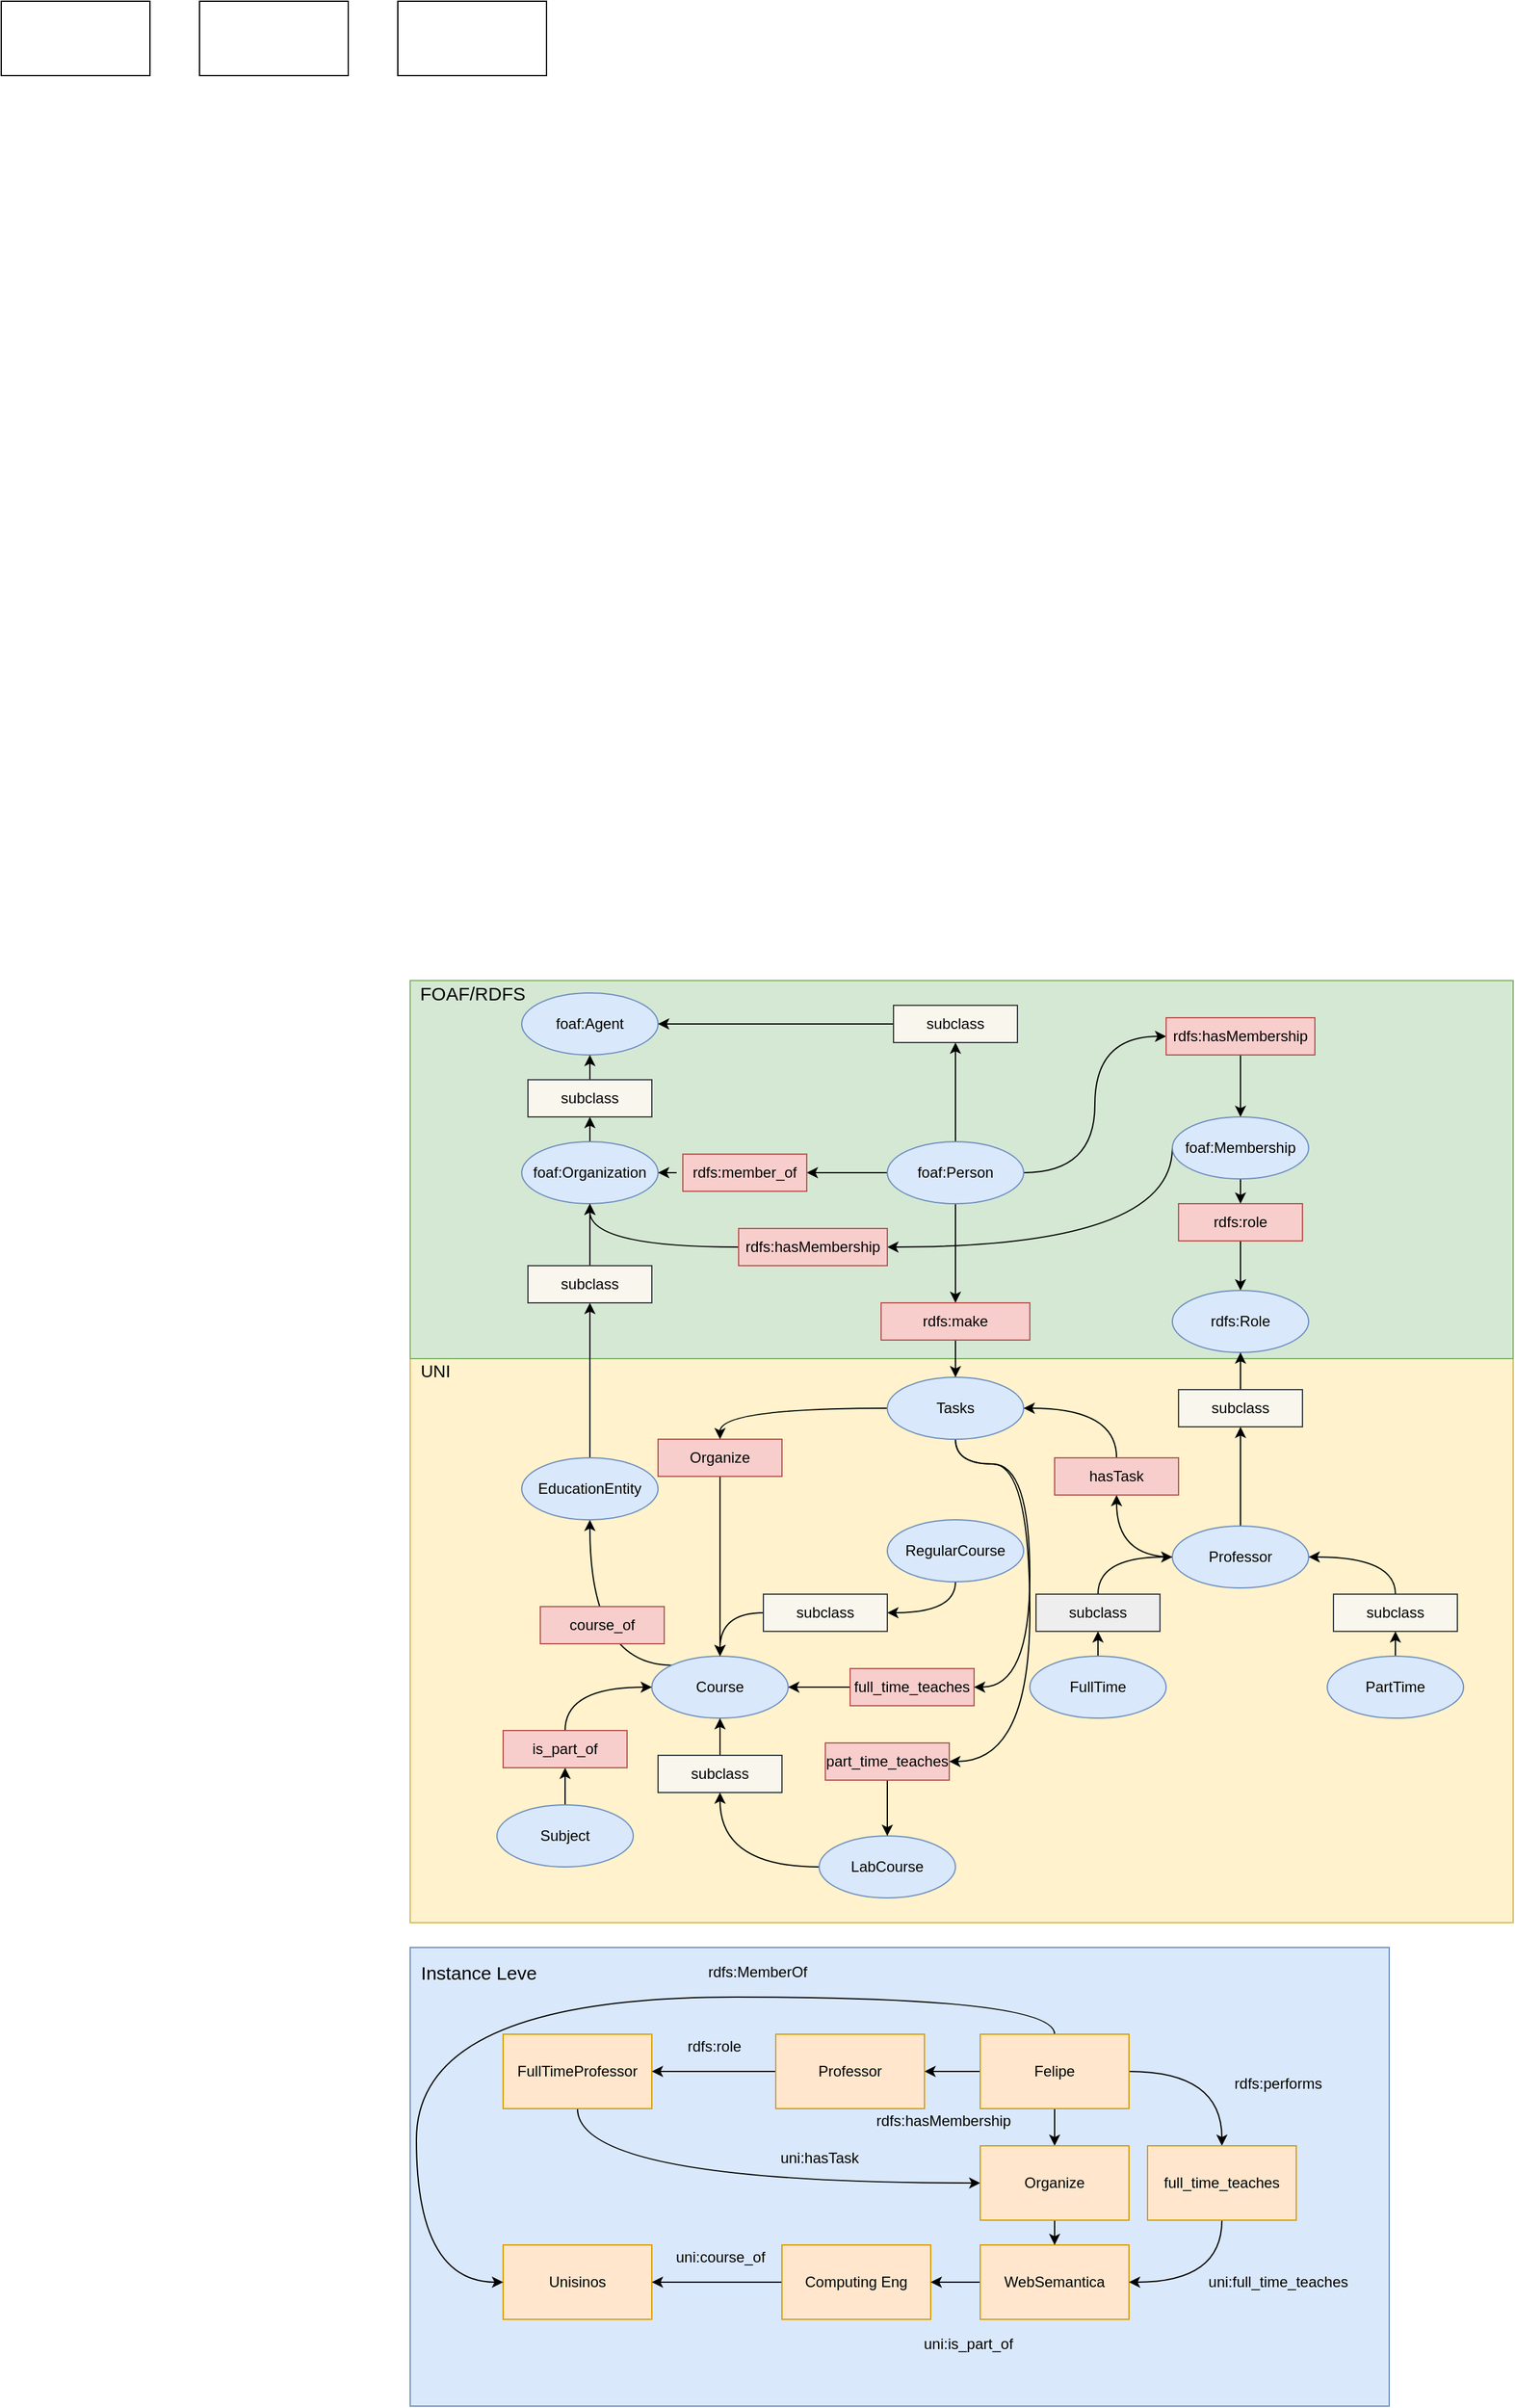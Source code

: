 <mxfile version="14.7.10" type="github"><diagram id="xrlx_nvvrffVGbYDYl9g" name="Page-1"><mxGraphModel dx="2885" dy="1759" grid="1" gridSize="10" guides="1" tooltips="1" connect="1" arrows="1" fold="1" page="1" pageScale="1" pageWidth="850" pageHeight="1100" math="0" shadow="0"><root><mxCell id="0"/><mxCell id="1" parent="0"/><mxCell id="8QBZ2z6bHLx0QwDEDI_H-75" value="" style="rounded=0;whiteSpace=wrap;html=1;fillColor=#dae8fc;strokeColor=#6c8ebf;" vertex="1" parent="1"><mxGeometry x="-680" y="540" width="790" height="370" as="geometry"/></mxCell><mxCell id="8QBZ2z6bHLx0QwDEDI_H-41" value="" style="rounded=0;whiteSpace=wrap;html=1;fillColor=#fff2cc;strokeColor=#d6b656;" vertex="1" parent="1"><mxGeometry x="-680" y="65" width="890" height="455" as="geometry"/></mxCell><mxCell id="8QBZ2z6bHLx0QwDEDI_H-42" value="" style="rounded=0;whiteSpace=wrap;html=1;fillColor=#d5e8d4;strokeColor=#82b366;" vertex="1" parent="1"><mxGeometry x="-680" y="-240" width="890" height="305" as="geometry"/></mxCell><mxCell id="8QBZ2z6bHLx0QwDEDI_H-4" style="edgeStyle=orthogonalEdgeStyle;curved=1;rounded=0;orthogonalLoop=1;jettySize=auto;html=1;exitX=0.5;exitY=0;exitDx=0;exitDy=0;entryX=0.5;entryY=1;entryDx=0;entryDy=0;" edge="1" parent="1" source="FBNfkaQ2z-5deiAo7KWr-1" target="FBNfkaQ2z-5deiAo7KWr-8"><mxGeometry relative="1" as="geometry"/></mxCell><mxCell id="FBNfkaQ2z-5deiAo7KWr-1" value="Subject" style="ellipse;whiteSpace=wrap;html=1;fillColor=#dae8fc;strokeColor=#6c8ebf;" parent="1" vertex="1"><mxGeometry x="-610" y="425" width="110" height="50" as="geometry"/></mxCell><mxCell id="8QBZ2z6bHLx0QwDEDI_H-6" style="edgeStyle=orthogonalEdgeStyle;curved=1;rounded=0;orthogonalLoop=1;jettySize=auto;html=1;exitX=0;exitY=0;exitDx=0;exitDy=0;entryX=0.5;entryY=1;entryDx=0;entryDy=0;" edge="1" parent="1" source="FBNfkaQ2z-5deiAo7KWr-2" target="8QBZ2z6bHLx0QwDEDI_H-5"><mxGeometry relative="1" as="geometry"><Array as="points"><mxPoint x="-535" y="312"/></Array></mxGeometry></mxCell><mxCell id="FBNfkaQ2z-5deiAo7KWr-2" value="Course" style="ellipse;whiteSpace=wrap;html=1;fillColor=#dae8fc;strokeColor=#6c8ebf;" parent="1" vertex="1"><mxGeometry x="-485" y="305" width="110" height="50" as="geometry"/></mxCell><mxCell id="FBNfkaQ2z-5deiAo7KWr-36" style="edgeStyle=orthogonalEdgeStyle;curved=1;rounded=0;orthogonalLoop=1;jettySize=auto;html=1;exitX=0.5;exitY=1;exitDx=0;exitDy=0;entryX=1;entryY=0.5;entryDx=0;entryDy=0;" parent="1" source="FBNfkaQ2z-5deiAo7KWr-3" target="FBNfkaQ2z-5deiAo7KWr-9" edge="1"><mxGeometry relative="1" as="geometry"/></mxCell><mxCell id="FBNfkaQ2z-5deiAo7KWr-3" value="RegularCourse" style="ellipse;whiteSpace=wrap;html=1;fillColor=#dae8fc;strokeColor=#6c8ebf;" parent="1" vertex="1"><mxGeometry x="-295" y="195" width="110" height="50" as="geometry"/></mxCell><mxCell id="FBNfkaQ2z-5deiAo7KWr-42" style="edgeStyle=orthogonalEdgeStyle;curved=1;rounded=0;orthogonalLoop=1;jettySize=auto;html=1;exitX=0;exitY=0.5;exitDx=0;exitDy=0;entryX=0.5;entryY=1;entryDx=0;entryDy=0;" parent="1" source="FBNfkaQ2z-5deiAo7KWr-4" target="FBNfkaQ2z-5deiAo7KWr-11" edge="1"><mxGeometry relative="1" as="geometry"/></mxCell><mxCell id="FBNfkaQ2z-5deiAo7KWr-4" value="LabCourse" style="ellipse;whiteSpace=wrap;html=1;fillColor=#dae8fc;strokeColor=#6c8ebf;" parent="1" vertex="1"><mxGeometry x="-350" y="450" width="110" height="50" as="geometry"/></mxCell><mxCell id="FBNfkaQ2z-5deiAo7KWr-22" style="edgeStyle=orthogonalEdgeStyle;curved=1;rounded=0;orthogonalLoop=1;jettySize=auto;html=1;exitX=0.5;exitY=0;exitDx=0;exitDy=0;entryX=0.5;entryY=1;entryDx=0;entryDy=0;" parent="1" source="FBNfkaQ2z-5deiAo7KWr-5" target="FBNfkaQ2z-5deiAo7KWr-12" edge="1"><mxGeometry relative="1" as="geometry"/></mxCell><mxCell id="FBNfkaQ2z-5deiAo7KWr-5" value="FullTime" style="ellipse;whiteSpace=wrap;html=1;fillColor=#dae8fc;strokeColor=#6c8ebf;" parent="1" vertex="1"><mxGeometry x="-180" y="305" width="110" height="50" as="geometry"/></mxCell><mxCell id="8QBZ2z6bHLx0QwDEDI_H-34" style="edgeStyle=orthogonalEdgeStyle;curved=1;rounded=0;orthogonalLoop=1;jettySize=auto;html=1;exitX=0.5;exitY=0;exitDx=0;exitDy=0;entryX=0.5;entryY=1;entryDx=0;entryDy=0;" edge="1" parent="1" source="FBNfkaQ2z-5deiAo7KWr-6" target="8QBZ2z6bHLx0QwDEDI_H-33"><mxGeometry relative="1" as="geometry"/></mxCell><mxCell id="8QBZ2z6bHLx0QwDEDI_H-100" style="edgeStyle=orthogonalEdgeStyle;curved=1;rounded=0;orthogonalLoop=1;jettySize=auto;html=1;exitX=0;exitY=0.5;exitDx=0;exitDy=0;entryX=0.5;entryY=1;entryDx=0;entryDy=0;" edge="1" parent="1" source="FBNfkaQ2z-5deiAo7KWr-6" target="8QBZ2z6bHLx0QwDEDI_H-99"><mxGeometry relative="1" as="geometry"/></mxCell><mxCell id="FBNfkaQ2z-5deiAo7KWr-6" value="Professor " style="ellipse;whiteSpace=wrap;html=1;fillColor=#dae8fc;strokeColor=#6c8ebf;" parent="1" vertex="1"><mxGeometry x="-65" y="200" width="110" height="50" as="geometry"/></mxCell><mxCell id="FBNfkaQ2z-5deiAo7KWr-25" style="edgeStyle=orthogonalEdgeStyle;curved=1;rounded=0;orthogonalLoop=1;jettySize=auto;html=1;exitX=0.5;exitY=0;exitDx=0;exitDy=0;entryX=0.5;entryY=1;entryDx=0;entryDy=0;" parent="1" source="FBNfkaQ2z-5deiAo7KWr-7" target="FBNfkaQ2z-5deiAo7KWr-13" edge="1"><mxGeometry relative="1" as="geometry"><Array as="points"><mxPoint x="115" y="305"/></Array></mxGeometry></mxCell><mxCell id="FBNfkaQ2z-5deiAo7KWr-7" value="PartTime" style="ellipse;whiteSpace=wrap;html=1;fillColor=#dae8fc;strokeColor=#6c8ebf;" parent="1" vertex="1"><mxGeometry x="60" y="305" width="110" height="50" as="geometry"/></mxCell><mxCell id="8QBZ2z6bHLx0QwDEDI_H-2" style="edgeStyle=orthogonalEdgeStyle;rounded=0;orthogonalLoop=1;jettySize=auto;html=1;exitX=0.5;exitY=0;exitDx=0;exitDy=0;entryX=0;entryY=0.5;entryDx=0;entryDy=0;curved=1;" edge="1" parent="1" source="FBNfkaQ2z-5deiAo7KWr-8" target="FBNfkaQ2z-5deiAo7KWr-2"><mxGeometry relative="1" as="geometry"/></mxCell><mxCell id="FBNfkaQ2z-5deiAo7KWr-8" value="is_part_of" style="rounded=0;whiteSpace=wrap;html=1;fillColor=#f8cecc;strokeColor=#b85450;" parent="1" vertex="1"><mxGeometry x="-605" y="365" width="100" height="30" as="geometry"/></mxCell><mxCell id="FBNfkaQ2z-5deiAo7KWr-37" style="edgeStyle=orthogonalEdgeStyle;curved=1;rounded=0;orthogonalLoop=1;jettySize=auto;html=1;exitX=0;exitY=0.5;exitDx=0;exitDy=0;" parent="1" source="FBNfkaQ2z-5deiAo7KWr-9" target="FBNfkaQ2z-5deiAo7KWr-2" edge="1"><mxGeometry relative="1" as="geometry"/></mxCell><mxCell id="FBNfkaQ2z-5deiAo7KWr-9" value="subclass" style="rounded=0;whiteSpace=wrap;html=1;fillColor=#f9f7ed;strokeColor=#36393d;" parent="1" vertex="1"><mxGeometry x="-395" y="255" width="100" height="30" as="geometry"/></mxCell><mxCell id="FBNfkaQ2z-5deiAo7KWr-39" style="edgeStyle=orthogonalEdgeStyle;curved=1;rounded=0;orthogonalLoop=1;jettySize=auto;html=1;exitX=0;exitY=0.5;exitDx=0;exitDy=0;entryX=1;entryY=0.5;entryDx=0;entryDy=0;" parent="1" source="FBNfkaQ2z-5deiAo7KWr-10" target="FBNfkaQ2z-5deiAo7KWr-2" edge="1"><mxGeometry relative="1" as="geometry"/></mxCell><mxCell id="FBNfkaQ2z-5deiAo7KWr-10" value="full_time_teaches" style="rounded=0;whiteSpace=wrap;html=1;fillColor=#f8cecc;strokeColor=#b85450;" parent="1" vertex="1"><mxGeometry x="-325" y="315" width="100" height="30" as="geometry"/></mxCell><mxCell id="FBNfkaQ2z-5deiAo7KWr-43" style="edgeStyle=orthogonalEdgeStyle;curved=1;rounded=0;orthogonalLoop=1;jettySize=auto;html=1;exitX=0.5;exitY=0;exitDx=0;exitDy=0;entryX=0.5;entryY=1;entryDx=0;entryDy=0;" parent="1" source="FBNfkaQ2z-5deiAo7KWr-11" target="FBNfkaQ2z-5deiAo7KWr-2" edge="1"><mxGeometry relative="1" as="geometry"/></mxCell><mxCell id="FBNfkaQ2z-5deiAo7KWr-11" value="subclass" style="rounded=0;whiteSpace=wrap;html=1;fillColor=#f9f7ed;strokeColor=#36393d;" parent="1" vertex="1"><mxGeometry x="-480" y="385" width="100" height="30" as="geometry"/></mxCell><mxCell id="FBNfkaQ2z-5deiAo7KWr-23" style="edgeStyle=orthogonalEdgeStyle;curved=1;rounded=0;orthogonalLoop=1;jettySize=auto;html=1;exitX=0.5;exitY=0;exitDx=0;exitDy=0;entryX=0;entryY=0.5;entryDx=0;entryDy=0;" parent="1" source="FBNfkaQ2z-5deiAo7KWr-12" target="FBNfkaQ2z-5deiAo7KWr-6" edge="1"><mxGeometry relative="1" as="geometry"/></mxCell><mxCell id="FBNfkaQ2z-5deiAo7KWr-12" value="subclass" style="rounded=0;whiteSpace=wrap;html=1;fillColor=#eeeeee;strokeColor=#36393d;" parent="1" vertex="1"><mxGeometry x="-175" y="255" width="100" height="30" as="geometry"/></mxCell><mxCell id="FBNfkaQ2z-5deiAo7KWr-24" style="edgeStyle=orthogonalEdgeStyle;curved=1;rounded=0;orthogonalLoop=1;jettySize=auto;html=1;exitX=0.5;exitY=0;exitDx=0;exitDy=0;entryX=1;entryY=0.5;entryDx=0;entryDy=0;" parent="1" source="FBNfkaQ2z-5deiAo7KWr-13" target="FBNfkaQ2z-5deiAo7KWr-6" edge="1"><mxGeometry relative="1" as="geometry"/></mxCell><mxCell id="FBNfkaQ2z-5deiAo7KWr-13" value="subclass" style="rounded=0;whiteSpace=wrap;html=1;fillColor=#f9f7ed;strokeColor=#36393d;" parent="1" vertex="1"><mxGeometry x="65" y="255" width="100" height="30" as="geometry"/></mxCell><mxCell id="8QBZ2z6bHLx0QwDEDI_H-108" style="edgeStyle=orthogonalEdgeStyle;curved=1;rounded=0;orthogonalLoop=1;jettySize=auto;html=1;entryX=0.5;entryY=0;entryDx=0;entryDy=0;" edge="1" parent="1" source="FBNfkaQ2z-5deiAo7KWr-14" target="FBNfkaQ2z-5deiAo7KWr-4"><mxGeometry relative="1" as="geometry"/></mxCell><mxCell id="FBNfkaQ2z-5deiAo7KWr-14" value="part_time_teaches" style="rounded=0;whiteSpace=wrap;html=1;fillColor=#f8cecc;strokeColor=#b85450;" parent="1" vertex="1"><mxGeometry x="-345" y="375" width="100" height="30" as="geometry"/></mxCell><mxCell id="8QBZ2z6bHLx0QwDEDI_H-97" style="edgeStyle=orthogonalEdgeStyle;curved=1;rounded=0;orthogonalLoop=1;jettySize=auto;html=1;exitX=0.5;exitY=1;exitDx=0;exitDy=0;entryX=0.5;entryY=0;entryDx=0;entryDy=0;" edge="1" parent="1" source="FBNfkaQ2z-5deiAo7KWr-15" target="FBNfkaQ2z-5deiAo7KWr-2"><mxGeometry relative="1" as="geometry"/></mxCell><mxCell id="FBNfkaQ2z-5deiAo7KWr-15" value="Organize" style="rounded=0;whiteSpace=wrap;html=1;fillColor=#f8cecc;strokeColor=#b85450;" parent="1" vertex="1"><mxGeometry x="-480" y="130" width="100" height="30" as="geometry"/></mxCell><mxCell id="8QBZ2z6bHLx0QwDEDI_H-29" style="edgeStyle=orthogonalEdgeStyle;curved=1;rounded=0;orthogonalLoop=1;jettySize=auto;html=1;exitX=0.5;exitY=0;exitDx=0;exitDy=0;entryX=0.5;entryY=1;entryDx=0;entryDy=0;" edge="1" parent="1" source="FBNfkaQ2z-5deiAo7KWr-49" target="8QBZ2z6bHLx0QwDEDI_H-27"><mxGeometry relative="1" as="geometry"/></mxCell><mxCell id="8QBZ2z6bHLx0QwDEDI_H-38" style="edgeStyle=orthogonalEdgeStyle;curved=1;rounded=0;orthogonalLoop=1;jettySize=auto;html=1;exitX=0;exitY=0.5;exitDx=0;exitDy=0;entryX=1;entryY=0.5;entryDx=0;entryDy=0;" edge="1" parent="1" source="FBNfkaQ2z-5deiAo7KWr-49" target="8QBZ2z6bHLx0QwDEDI_H-37"><mxGeometry relative="1" as="geometry"/></mxCell><mxCell id="8QBZ2z6bHLx0QwDEDI_H-84" style="edgeStyle=orthogonalEdgeStyle;curved=1;rounded=0;orthogonalLoop=1;jettySize=auto;html=1;exitX=1;exitY=0.5;exitDx=0;exitDy=0;entryX=0;entryY=0.5;entryDx=0;entryDy=0;" edge="1" parent="1" source="FBNfkaQ2z-5deiAo7KWr-49" target="8QBZ2z6bHLx0QwDEDI_H-46"><mxGeometry relative="1" as="geometry"/></mxCell><mxCell id="8QBZ2z6bHLx0QwDEDI_H-103" style="edgeStyle=orthogonalEdgeStyle;curved=1;rounded=0;orthogonalLoop=1;jettySize=auto;html=1;exitX=0.5;exitY=1;exitDx=0;exitDy=0;entryX=0.5;entryY=0;entryDx=0;entryDy=0;" edge="1" parent="1" source="FBNfkaQ2z-5deiAo7KWr-49" target="8QBZ2z6bHLx0QwDEDI_H-102"><mxGeometry relative="1" as="geometry"/></mxCell><mxCell id="FBNfkaQ2z-5deiAo7KWr-49" value="foaf:Person" style="ellipse;whiteSpace=wrap;html=1;fillColor=#dae8fc;strokeColor=#6c8ebf;" parent="1" vertex="1"><mxGeometry x="-295" y="-110" width="110" height="50" as="geometry"/></mxCell><mxCell id="8QBZ2z6bHLx0QwDEDI_H-87" style="edgeStyle=orthogonalEdgeStyle;curved=1;rounded=0;orthogonalLoop=1;jettySize=auto;html=1;exitX=0.5;exitY=1;exitDx=0;exitDy=0;entryX=0.5;entryY=0;entryDx=0;entryDy=0;" edge="1" parent="1" source="FBNfkaQ2z-5deiAo7KWr-52" target="8QBZ2z6bHLx0QwDEDI_H-32"><mxGeometry relative="1" as="geometry"/></mxCell><mxCell id="FBNfkaQ2z-5deiAo7KWr-52" value="rdfs:role" style="rounded=0;whiteSpace=wrap;html=1;fillColor=#f8cecc;strokeColor=#b85450;" parent="1" vertex="1"><mxGeometry x="-60" y="-60" width="100" height="30" as="geometry"/></mxCell><mxCell id="kGb4lya3UNsfy4GtPAZG-1" value="" style="rounded=0;whiteSpace=wrap;html=1;" parent="1" vertex="1"><mxGeometry x="-1010" y="-1030" width="120" height="60" as="geometry"/></mxCell><mxCell id="kGb4lya3UNsfy4GtPAZG-2" value="" style="rounded=0;whiteSpace=wrap;html=1;" parent="1" vertex="1"><mxGeometry x="-850" y="-1030" width="120" height="60" as="geometry"/></mxCell><mxCell id="kGb4lya3UNsfy4GtPAZG-3" value="" style="rounded=0;whiteSpace=wrap;html=1;" parent="1" vertex="1"><mxGeometry x="-690" y="-1030" width="120" height="60" as="geometry"/></mxCell><mxCell id="8QBZ2z6bHLx0QwDEDI_H-40" style="edgeStyle=orthogonalEdgeStyle;curved=1;rounded=0;orthogonalLoop=1;jettySize=auto;html=1;exitX=0.5;exitY=0;exitDx=0;exitDy=0;entryX=0.5;entryY=1;entryDx=0;entryDy=0;" edge="1" parent="1" source="8QBZ2z6bHLx0QwDEDI_H-5" target="8QBZ2z6bHLx0QwDEDI_H-9"><mxGeometry relative="1" as="geometry"/></mxCell><mxCell id="8QBZ2z6bHLx0QwDEDI_H-5" value="EducationEntity" style="ellipse;whiteSpace=wrap;html=1;fillColor=#dae8fc;strokeColor=#6c8ebf;" vertex="1" parent="1"><mxGeometry x="-590" y="145" width="110" height="50" as="geometry"/></mxCell><mxCell id="8QBZ2z6bHLx0QwDEDI_H-7" value="&lt;div&gt;course_of&lt;/div&gt;" style="rounded=0;whiteSpace=wrap;html=1;fillColor=#f8cecc;strokeColor=#b85450;" vertex="1" parent="1"><mxGeometry x="-575" y="265" width="100" height="30" as="geometry"/></mxCell><mxCell id="8QBZ2z6bHLx0QwDEDI_H-25" style="edgeStyle=orthogonalEdgeStyle;curved=1;rounded=0;orthogonalLoop=1;jettySize=auto;html=1;exitX=0.5;exitY=0;exitDx=0;exitDy=0;entryX=0.5;entryY=1;entryDx=0;entryDy=0;" edge="1" parent="1" source="8QBZ2z6bHLx0QwDEDI_H-8" target="8QBZ2z6bHLx0QwDEDI_H-24"><mxGeometry relative="1" as="geometry"/></mxCell><mxCell id="8QBZ2z6bHLx0QwDEDI_H-8" value="foaf:Organization" style="ellipse;whiteSpace=wrap;html=1;fillColor=#dae8fc;strokeColor=#6c8ebf;" vertex="1" parent="1"><mxGeometry x="-590" y="-110" width="110" height="50" as="geometry"/></mxCell><mxCell id="8QBZ2z6bHLx0QwDEDI_H-11" style="edgeStyle=orthogonalEdgeStyle;curved=1;rounded=0;orthogonalLoop=1;jettySize=auto;html=1;exitX=0.5;exitY=0;exitDx=0;exitDy=0;entryX=0.5;entryY=1;entryDx=0;entryDy=0;" edge="1" parent="1" source="8QBZ2z6bHLx0QwDEDI_H-9" target="8QBZ2z6bHLx0QwDEDI_H-8"><mxGeometry relative="1" as="geometry"/></mxCell><mxCell id="8QBZ2z6bHLx0QwDEDI_H-9" value="subclass" style="rounded=0;whiteSpace=wrap;html=1;fillColor=#f9f7ed;strokeColor=#36393d;" vertex="1" parent="1"><mxGeometry x="-585" y="-10" width="100" height="30" as="geometry"/></mxCell><mxCell id="8QBZ2z6bHLx0QwDEDI_H-21" value="&lt;font style=&quot;font-size: 15px&quot;&gt;FOAF/RDFS&lt;/font&gt;" style="text;html=1;align=center;verticalAlign=middle;resizable=0;points=[];autosize=1;strokeColor=none;" vertex="1" parent="1"><mxGeometry x="-680" y="-240" width="100" height="20" as="geometry"/></mxCell><mxCell id="8QBZ2z6bHLx0QwDEDI_H-22" value="&lt;font style=&quot;font-size: 14px&quot;&gt;UNI&lt;/font&gt;" style="text;html=1;align=center;verticalAlign=middle;resizable=0;points=[];autosize=1;strokeColor=none;" vertex="1" parent="1"><mxGeometry x="-680" y="65" width="40" height="20" as="geometry"/></mxCell><mxCell id="8QBZ2z6bHLx0QwDEDI_H-23" value="foaf:Agent" style="ellipse;whiteSpace=wrap;html=1;fillColor=#dae8fc;strokeColor=#6c8ebf;" vertex="1" parent="1"><mxGeometry x="-590" y="-230" width="110" height="50" as="geometry"/></mxCell><mxCell id="8QBZ2z6bHLx0QwDEDI_H-26" style="edgeStyle=orthogonalEdgeStyle;curved=1;rounded=0;orthogonalLoop=1;jettySize=auto;html=1;exitX=0.5;exitY=0;exitDx=0;exitDy=0;" edge="1" parent="1" source="8QBZ2z6bHLx0QwDEDI_H-24" target="8QBZ2z6bHLx0QwDEDI_H-23"><mxGeometry relative="1" as="geometry"/></mxCell><mxCell id="8QBZ2z6bHLx0QwDEDI_H-24" value="subclass" style="rounded=0;whiteSpace=wrap;html=1;fillColor=#f9f7ed;strokeColor=#36393d;" vertex="1" parent="1"><mxGeometry x="-585" y="-160" width="100" height="30" as="geometry"/></mxCell><mxCell id="8QBZ2z6bHLx0QwDEDI_H-83" style="edgeStyle=orthogonalEdgeStyle;curved=1;rounded=0;orthogonalLoop=1;jettySize=auto;html=1;exitX=0;exitY=0.5;exitDx=0;exitDy=0;entryX=1;entryY=0.5;entryDx=0;entryDy=0;" edge="1" parent="1" source="8QBZ2z6bHLx0QwDEDI_H-27" target="8QBZ2z6bHLx0QwDEDI_H-23"><mxGeometry relative="1" as="geometry"/></mxCell><mxCell id="8QBZ2z6bHLx0QwDEDI_H-27" value="subclass" style="rounded=0;whiteSpace=wrap;html=1;fillColor=#f9f7ed;strokeColor=#36393d;" vertex="1" parent="1"><mxGeometry x="-290" y="-220" width="100" height="30" as="geometry"/></mxCell><mxCell id="8QBZ2z6bHLx0QwDEDI_H-32" value="rdfs:Role" style="ellipse;whiteSpace=wrap;html=1;fillColor=#dae8fc;strokeColor=#6c8ebf;" vertex="1" parent="1"><mxGeometry x="-65" y="10" width="110" height="50" as="geometry"/></mxCell><mxCell id="8QBZ2z6bHLx0QwDEDI_H-85" style="edgeStyle=orthogonalEdgeStyle;curved=1;rounded=0;orthogonalLoop=1;jettySize=auto;html=1;exitX=0.5;exitY=0;exitDx=0;exitDy=0;" edge="1" parent="1" source="8QBZ2z6bHLx0QwDEDI_H-33" target="8QBZ2z6bHLx0QwDEDI_H-32"><mxGeometry relative="1" as="geometry"/></mxCell><mxCell id="8QBZ2z6bHLx0QwDEDI_H-33" value="subclass" style="rounded=0;whiteSpace=wrap;html=1;fillColor=#f9f7ed;strokeColor=#36393d;" vertex="1" parent="1"><mxGeometry x="-60" y="90" width="100" height="30" as="geometry"/></mxCell><mxCell id="8QBZ2z6bHLx0QwDEDI_H-39" style="edgeStyle=orthogonalEdgeStyle;curved=1;rounded=0;orthogonalLoop=1;jettySize=auto;html=1;exitX=0;exitY=0.5;exitDx=0;exitDy=0;entryX=1;entryY=0.5;entryDx=0;entryDy=0;" edge="1" parent="1" target="8QBZ2z6bHLx0QwDEDI_H-8"><mxGeometry relative="1" as="geometry"><mxPoint x="-465" y="-85" as="sourcePoint"/></mxGeometry></mxCell><mxCell id="8QBZ2z6bHLx0QwDEDI_H-37" value="rdfs:member_of" style="rounded=0;whiteSpace=wrap;html=1;fillColor=#f8cecc;strokeColor=#b85450;" vertex="1" parent="1"><mxGeometry x="-460" y="-100" width="100" height="30" as="geometry"/></mxCell><mxCell id="8QBZ2z6bHLx0QwDEDI_H-78" style="edgeStyle=orthogonalEdgeStyle;curved=1;rounded=0;orthogonalLoop=1;jettySize=auto;html=1;exitX=0.5;exitY=1;exitDx=0;exitDy=0;entryX=0.5;entryY=0;entryDx=0;entryDy=0;" edge="1" parent="1" source="8QBZ2z6bHLx0QwDEDI_H-46" target="8QBZ2z6bHLx0QwDEDI_H-77"><mxGeometry relative="1" as="geometry"/></mxCell><mxCell id="8QBZ2z6bHLx0QwDEDI_H-46" value="rdfs:hasMembership" style="rounded=0;whiteSpace=wrap;html=1;fillColor=#f8cecc;strokeColor=#b85450;" vertex="1" parent="1"><mxGeometry x="-70" y="-210" width="120" height="30" as="geometry"/></mxCell><mxCell id="8QBZ2z6bHLx0QwDEDI_H-56" value="Unisinos" style="rounded=0;whiteSpace=wrap;html=1;fillColor=#ffe6cc;strokeColor=#d79b00;" vertex="1" parent="1"><mxGeometry x="-605" y="780" width="120" height="60" as="geometry"/></mxCell><mxCell id="8QBZ2z6bHLx0QwDEDI_H-68" style="edgeStyle=orthogonalEdgeStyle;curved=1;rounded=0;orthogonalLoop=1;jettySize=auto;html=1;exitX=0;exitY=0.5;exitDx=0;exitDy=0;entryX=1;entryY=0.5;entryDx=0;entryDy=0;" edge="1" parent="1" source="8QBZ2z6bHLx0QwDEDI_H-57" target="8QBZ2z6bHLx0QwDEDI_H-56"><mxGeometry relative="1" as="geometry"/></mxCell><mxCell id="8QBZ2z6bHLx0QwDEDI_H-57" value="Computing Eng" style="rounded=0;whiteSpace=wrap;html=1;fillColor=#ffe6cc;strokeColor=#d79b00;" vertex="1" parent="1"><mxGeometry x="-380" y="780" width="120" height="60" as="geometry"/></mxCell><mxCell id="8QBZ2z6bHLx0QwDEDI_H-67" style="edgeStyle=orthogonalEdgeStyle;curved=1;rounded=0;orthogonalLoop=1;jettySize=auto;html=1;exitX=0;exitY=0.5;exitDx=0;exitDy=0;entryX=1;entryY=0.5;entryDx=0;entryDy=0;" edge="1" parent="1" source="8QBZ2z6bHLx0QwDEDI_H-59" target="8QBZ2z6bHLx0QwDEDI_H-57"><mxGeometry relative="1" as="geometry"/></mxCell><mxCell id="8QBZ2z6bHLx0QwDEDI_H-59" value="WebSemantica" style="rounded=0;whiteSpace=wrap;html=1;fillColor=#ffe6cc;strokeColor=#d79b00;" vertex="1" parent="1"><mxGeometry x="-220" y="780" width="120" height="60" as="geometry"/></mxCell><mxCell id="8QBZ2z6bHLx0QwDEDI_H-91" style="edgeStyle=orthogonalEdgeStyle;curved=1;rounded=0;orthogonalLoop=1;jettySize=auto;html=1;exitX=0;exitY=0.5;exitDx=0;exitDy=0;entryX=1;entryY=0.5;entryDx=0;entryDy=0;" edge="1" parent="1" source="8QBZ2z6bHLx0QwDEDI_H-60" target="8QBZ2z6bHLx0QwDEDI_H-88"><mxGeometry relative="1" as="geometry"/></mxCell><mxCell id="8QBZ2z6bHLx0QwDEDI_H-111" style="edgeStyle=orthogonalEdgeStyle;curved=1;rounded=0;orthogonalLoop=1;jettySize=auto;html=1;exitX=0.5;exitY=1;exitDx=0;exitDy=0;entryX=0.5;entryY=0;entryDx=0;entryDy=0;" edge="1" parent="1" source="8QBZ2z6bHLx0QwDEDI_H-60" target="8QBZ2z6bHLx0QwDEDI_H-110"><mxGeometry relative="1" as="geometry"/></mxCell><mxCell id="8QBZ2z6bHLx0QwDEDI_H-116" style="edgeStyle=orthogonalEdgeStyle;curved=1;rounded=0;orthogonalLoop=1;jettySize=auto;html=1;exitX=1;exitY=0.5;exitDx=0;exitDy=0;entryX=0.5;entryY=0;entryDx=0;entryDy=0;" edge="1" parent="1" source="8QBZ2z6bHLx0QwDEDI_H-60" target="8QBZ2z6bHLx0QwDEDI_H-115"><mxGeometry relative="1" as="geometry"/></mxCell><mxCell id="8QBZ2z6bHLx0QwDEDI_H-118" style="edgeStyle=orthogonalEdgeStyle;curved=1;rounded=0;orthogonalLoop=1;jettySize=auto;html=1;exitX=0.5;exitY=0;exitDx=0;exitDy=0;entryX=0;entryY=0.5;entryDx=0;entryDy=0;" edge="1" parent="1" source="8QBZ2z6bHLx0QwDEDI_H-60" target="8QBZ2z6bHLx0QwDEDI_H-56"><mxGeometry relative="1" as="geometry"><Array as="points"><mxPoint x="-160" y="580"/><mxPoint x="-675" y="580"/><mxPoint x="-675" y="810"/></Array></mxGeometry></mxCell><mxCell id="8QBZ2z6bHLx0QwDEDI_H-60" value="Felipe" style="rounded=0;whiteSpace=wrap;html=1;fillColor=#ffe6cc;strokeColor=#d79b00;" vertex="1" parent="1"><mxGeometry x="-220" y="610" width="120" height="60" as="geometry"/></mxCell><mxCell id="8QBZ2z6bHLx0QwDEDI_H-114" style="edgeStyle=orthogonalEdgeStyle;curved=1;rounded=0;orthogonalLoop=1;jettySize=auto;html=1;exitX=0.5;exitY=1;exitDx=0;exitDy=0;entryX=0;entryY=0.5;entryDx=0;entryDy=0;" edge="1" parent="1" source="8QBZ2z6bHLx0QwDEDI_H-61" target="8QBZ2z6bHLx0QwDEDI_H-110"><mxGeometry relative="1" as="geometry"/></mxCell><mxCell id="8QBZ2z6bHLx0QwDEDI_H-61" value="FullTimeProfessor" style="rounded=0;whiteSpace=wrap;html=1;fillColor=#ffe6cc;strokeColor=#d79b00;" vertex="1" parent="1"><mxGeometry x="-605" y="610" width="120" height="60" as="geometry"/></mxCell><mxCell id="8QBZ2z6bHLx0QwDEDI_H-70" value="rdfs:role" style="text;html=1;align=center;verticalAlign=middle;resizable=0;points=[];autosize=1;strokeColor=none;" vertex="1" parent="1"><mxGeometry x="-465" y="610" width="60" height="20" as="geometry"/></mxCell><mxCell id="8QBZ2z6bHLx0QwDEDI_H-71" value="uni:course_of" style="text;html=1;align=center;verticalAlign=middle;resizable=0;points=[];autosize=1;strokeColor=none;" vertex="1" parent="1"><mxGeometry x="-475" y="780" width="90" height="20" as="geometry"/></mxCell><mxCell id="8QBZ2z6bHLx0QwDEDI_H-72" value="uni:is_part_of" style="text;html=1;align=center;verticalAlign=middle;resizable=0;points=[];autosize=1;strokeColor=none;" vertex="1" parent="1"><mxGeometry x="-275" y="850" width="90" height="20" as="geometry"/></mxCell><mxCell id="8QBZ2z6bHLx0QwDEDI_H-73" value="uni:full_time_teaches" style="text;html=1;align=center;verticalAlign=middle;resizable=0;points=[];autosize=1;strokeColor=none;" vertex="1" parent="1"><mxGeometry x="-45" y="800" width="130" height="20" as="geometry"/></mxCell><mxCell id="8QBZ2z6bHLx0QwDEDI_H-74" value="rdfs:hasMembership" style="text;html=1;align=center;verticalAlign=middle;resizable=0;points=[];autosize=1;strokeColor=none;" vertex="1" parent="1"><mxGeometry x="-310" y="670" width="120" height="20" as="geometry"/></mxCell><mxCell id="8QBZ2z6bHLx0QwDEDI_H-76" value="&lt;font style=&quot;font-size: 15px&quot;&gt;Instance Leve&lt;br&gt;&lt;/font&gt;" style="text;html=1;align=center;verticalAlign=middle;resizable=0;points=[];autosize=1;strokeColor=none;" vertex="1" parent="1"><mxGeometry x="-680" y="550" width="110" height="20" as="geometry"/></mxCell><mxCell id="8QBZ2z6bHLx0QwDEDI_H-80" style="edgeStyle=orthogonalEdgeStyle;curved=1;rounded=0;orthogonalLoop=1;jettySize=auto;html=1;exitX=0;exitY=0.5;exitDx=0;exitDy=0;entryX=1;entryY=0.5;entryDx=0;entryDy=0;" edge="1" parent="1" source="8QBZ2z6bHLx0QwDEDI_H-77" target="8QBZ2z6bHLx0QwDEDI_H-79"><mxGeometry relative="1" as="geometry"><Array as="points"><mxPoint x="-65" y="-25"/></Array></mxGeometry></mxCell><mxCell id="8QBZ2z6bHLx0QwDEDI_H-86" style="edgeStyle=orthogonalEdgeStyle;curved=1;rounded=0;orthogonalLoop=1;jettySize=auto;html=1;exitX=0.5;exitY=1;exitDx=0;exitDy=0;entryX=0.5;entryY=0;entryDx=0;entryDy=0;" edge="1" parent="1" source="8QBZ2z6bHLx0QwDEDI_H-77" target="FBNfkaQ2z-5deiAo7KWr-52"><mxGeometry relative="1" as="geometry"/></mxCell><mxCell id="8QBZ2z6bHLx0QwDEDI_H-77" value="foaf:Membership" style="ellipse;whiteSpace=wrap;html=1;fillColor=#dae8fc;strokeColor=#6c8ebf;" vertex="1" parent="1"><mxGeometry x="-65" y="-130" width="110" height="50" as="geometry"/></mxCell><mxCell id="8QBZ2z6bHLx0QwDEDI_H-81" style="edgeStyle=orthogonalEdgeStyle;curved=1;rounded=0;orthogonalLoop=1;jettySize=auto;html=1;exitX=0;exitY=0.5;exitDx=0;exitDy=0;" edge="1" parent="1" source="8QBZ2z6bHLx0QwDEDI_H-79" target="8QBZ2z6bHLx0QwDEDI_H-8"><mxGeometry relative="1" as="geometry"/></mxCell><mxCell id="8QBZ2z6bHLx0QwDEDI_H-79" value="rdfs:hasMembership" style="rounded=0;whiteSpace=wrap;html=1;fillColor=#f8cecc;strokeColor=#b85450;" vertex="1" parent="1"><mxGeometry x="-415" y="-40" width="120" height="30" as="geometry"/></mxCell><mxCell id="8QBZ2z6bHLx0QwDEDI_H-93" style="edgeStyle=orthogonalEdgeStyle;curved=1;rounded=0;orthogonalLoop=1;jettySize=auto;html=1;exitX=0;exitY=0.5;exitDx=0;exitDy=0;entryX=1;entryY=0.5;entryDx=0;entryDy=0;" edge="1" parent="1" source="8QBZ2z6bHLx0QwDEDI_H-88" target="8QBZ2z6bHLx0QwDEDI_H-61"><mxGeometry relative="1" as="geometry"/></mxCell><mxCell id="8QBZ2z6bHLx0QwDEDI_H-88" value="Professor" style="rounded=0;whiteSpace=wrap;html=1;fillColor=#ffe6cc;strokeColor=#d79b00;" vertex="1" parent="1"><mxGeometry x="-385" y="610" width="120" height="60" as="geometry"/></mxCell><mxCell id="8QBZ2z6bHLx0QwDEDI_H-92" value="rdfs:MemberOf" style="text;html=1;align=center;verticalAlign=middle;resizable=0;points=[];autosize=1;strokeColor=none;" vertex="1" parent="1"><mxGeometry x="-450" y="550" width="100" height="20" as="geometry"/></mxCell><mxCell id="8QBZ2z6bHLx0QwDEDI_H-98" style="edgeStyle=orthogonalEdgeStyle;curved=1;rounded=0;orthogonalLoop=1;jettySize=auto;html=1;exitX=0;exitY=0.5;exitDx=0;exitDy=0;entryX=0.5;entryY=0;entryDx=0;entryDy=0;" edge="1" parent="1" source="8QBZ2z6bHLx0QwDEDI_H-96" target="FBNfkaQ2z-5deiAo7KWr-15"><mxGeometry relative="1" as="geometry"/></mxCell><mxCell id="8QBZ2z6bHLx0QwDEDI_H-106" style="edgeStyle=orthogonalEdgeStyle;curved=1;rounded=0;orthogonalLoop=1;jettySize=auto;html=1;exitX=0.5;exitY=1;exitDx=0;exitDy=0;entryX=1;entryY=0.5;entryDx=0;entryDy=0;" edge="1" parent="1" source="8QBZ2z6bHLx0QwDEDI_H-96" target="FBNfkaQ2z-5deiAo7KWr-10"><mxGeometry relative="1" as="geometry"><Array as="points"><mxPoint x="-240" y="150"/><mxPoint x="-180" y="150"/><mxPoint x="-180" y="330"/></Array></mxGeometry></mxCell><mxCell id="8QBZ2z6bHLx0QwDEDI_H-107" style="edgeStyle=orthogonalEdgeStyle;curved=1;rounded=0;orthogonalLoop=1;jettySize=auto;html=1;exitX=0.5;exitY=1;exitDx=0;exitDy=0;entryX=1;entryY=0.5;entryDx=0;entryDy=0;" edge="1" parent="1" source="8QBZ2z6bHLx0QwDEDI_H-96" target="FBNfkaQ2z-5deiAo7KWr-14"><mxGeometry relative="1" as="geometry"><Array as="points"><mxPoint x="-240" y="150"/><mxPoint x="-180" y="150"/><mxPoint x="-180" y="390"/></Array></mxGeometry></mxCell><mxCell id="8QBZ2z6bHLx0QwDEDI_H-96" value="Tasks" style="ellipse;whiteSpace=wrap;html=1;fillColor=#dae8fc;strokeColor=#6c8ebf;" vertex="1" parent="1"><mxGeometry x="-295" y="80" width="110" height="50" as="geometry"/></mxCell><mxCell id="8QBZ2z6bHLx0QwDEDI_H-101" style="edgeStyle=orthogonalEdgeStyle;curved=1;rounded=0;orthogonalLoop=1;jettySize=auto;html=1;exitX=0.5;exitY=0;exitDx=0;exitDy=0;entryX=1;entryY=0.5;entryDx=0;entryDy=0;" edge="1" parent="1" source="8QBZ2z6bHLx0QwDEDI_H-99" target="8QBZ2z6bHLx0QwDEDI_H-96"><mxGeometry relative="1" as="geometry"/></mxCell><mxCell id="8QBZ2z6bHLx0QwDEDI_H-99" value="hasTask" style="rounded=0;whiteSpace=wrap;html=1;fillColor=#f8cecc;strokeColor=#b85450;" vertex="1" parent="1"><mxGeometry x="-160" y="145" width="100" height="30" as="geometry"/></mxCell><mxCell id="8QBZ2z6bHLx0QwDEDI_H-104" style="edgeStyle=orthogonalEdgeStyle;curved=1;rounded=0;orthogonalLoop=1;jettySize=auto;html=1;exitX=0.5;exitY=1;exitDx=0;exitDy=0;entryX=0.5;entryY=0;entryDx=0;entryDy=0;" edge="1" parent="1" source="8QBZ2z6bHLx0QwDEDI_H-102" target="8QBZ2z6bHLx0QwDEDI_H-96"><mxGeometry relative="1" as="geometry"/></mxCell><mxCell id="8QBZ2z6bHLx0QwDEDI_H-102" value="&lt;div&gt;rdfs:make&lt;/div&gt;" style="rounded=0;whiteSpace=wrap;html=1;fillColor=#f8cecc;strokeColor=#b85450;" vertex="1" parent="1"><mxGeometry x="-300" y="20" width="120" height="30" as="geometry"/></mxCell><mxCell id="8QBZ2z6bHLx0QwDEDI_H-112" style="edgeStyle=orthogonalEdgeStyle;curved=1;rounded=0;orthogonalLoop=1;jettySize=auto;html=1;exitX=0.5;exitY=1;exitDx=0;exitDy=0;" edge="1" parent="1" source="8QBZ2z6bHLx0QwDEDI_H-110" target="8QBZ2z6bHLx0QwDEDI_H-59"><mxGeometry relative="1" as="geometry"/></mxCell><mxCell id="8QBZ2z6bHLx0QwDEDI_H-110" value="Organize" style="rounded=0;whiteSpace=wrap;html=1;fillColor=#ffe6cc;strokeColor=#d79b00;" vertex="1" parent="1"><mxGeometry x="-220" y="700" width="120" height="60" as="geometry"/></mxCell><mxCell id="8QBZ2z6bHLx0QwDEDI_H-117" style="edgeStyle=orthogonalEdgeStyle;curved=1;rounded=0;orthogonalLoop=1;jettySize=auto;html=1;exitX=0.5;exitY=1;exitDx=0;exitDy=0;entryX=1;entryY=0.5;entryDx=0;entryDy=0;" edge="1" parent="1" source="8QBZ2z6bHLx0QwDEDI_H-115" target="8QBZ2z6bHLx0QwDEDI_H-59"><mxGeometry relative="1" as="geometry"/></mxCell><mxCell id="8QBZ2z6bHLx0QwDEDI_H-115" value="full_time_teaches" style="rounded=0;whiteSpace=wrap;html=1;fillColor=#ffe6cc;strokeColor=#d79b00;" vertex="1" parent="1"><mxGeometry x="-85" y="700" width="120" height="60" as="geometry"/></mxCell><mxCell id="8QBZ2z6bHLx0QwDEDI_H-119" value="rdfs:performs" style="text;html=1;align=center;verticalAlign=middle;resizable=0;points=[];autosize=1;strokeColor=none;" vertex="1" parent="1"><mxGeometry x="-25" y="640" width="90" height="20" as="geometry"/></mxCell><mxCell id="8QBZ2z6bHLx0QwDEDI_H-120" value="uni:hasTask" style="text;html=1;align=center;verticalAlign=middle;resizable=0;points=[];autosize=1;strokeColor=none;" vertex="1" parent="1"><mxGeometry x="-390" y="700" width="80" height="20" as="geometry"/></mxCell></root></mxGraphModel></diagram></mxfile>